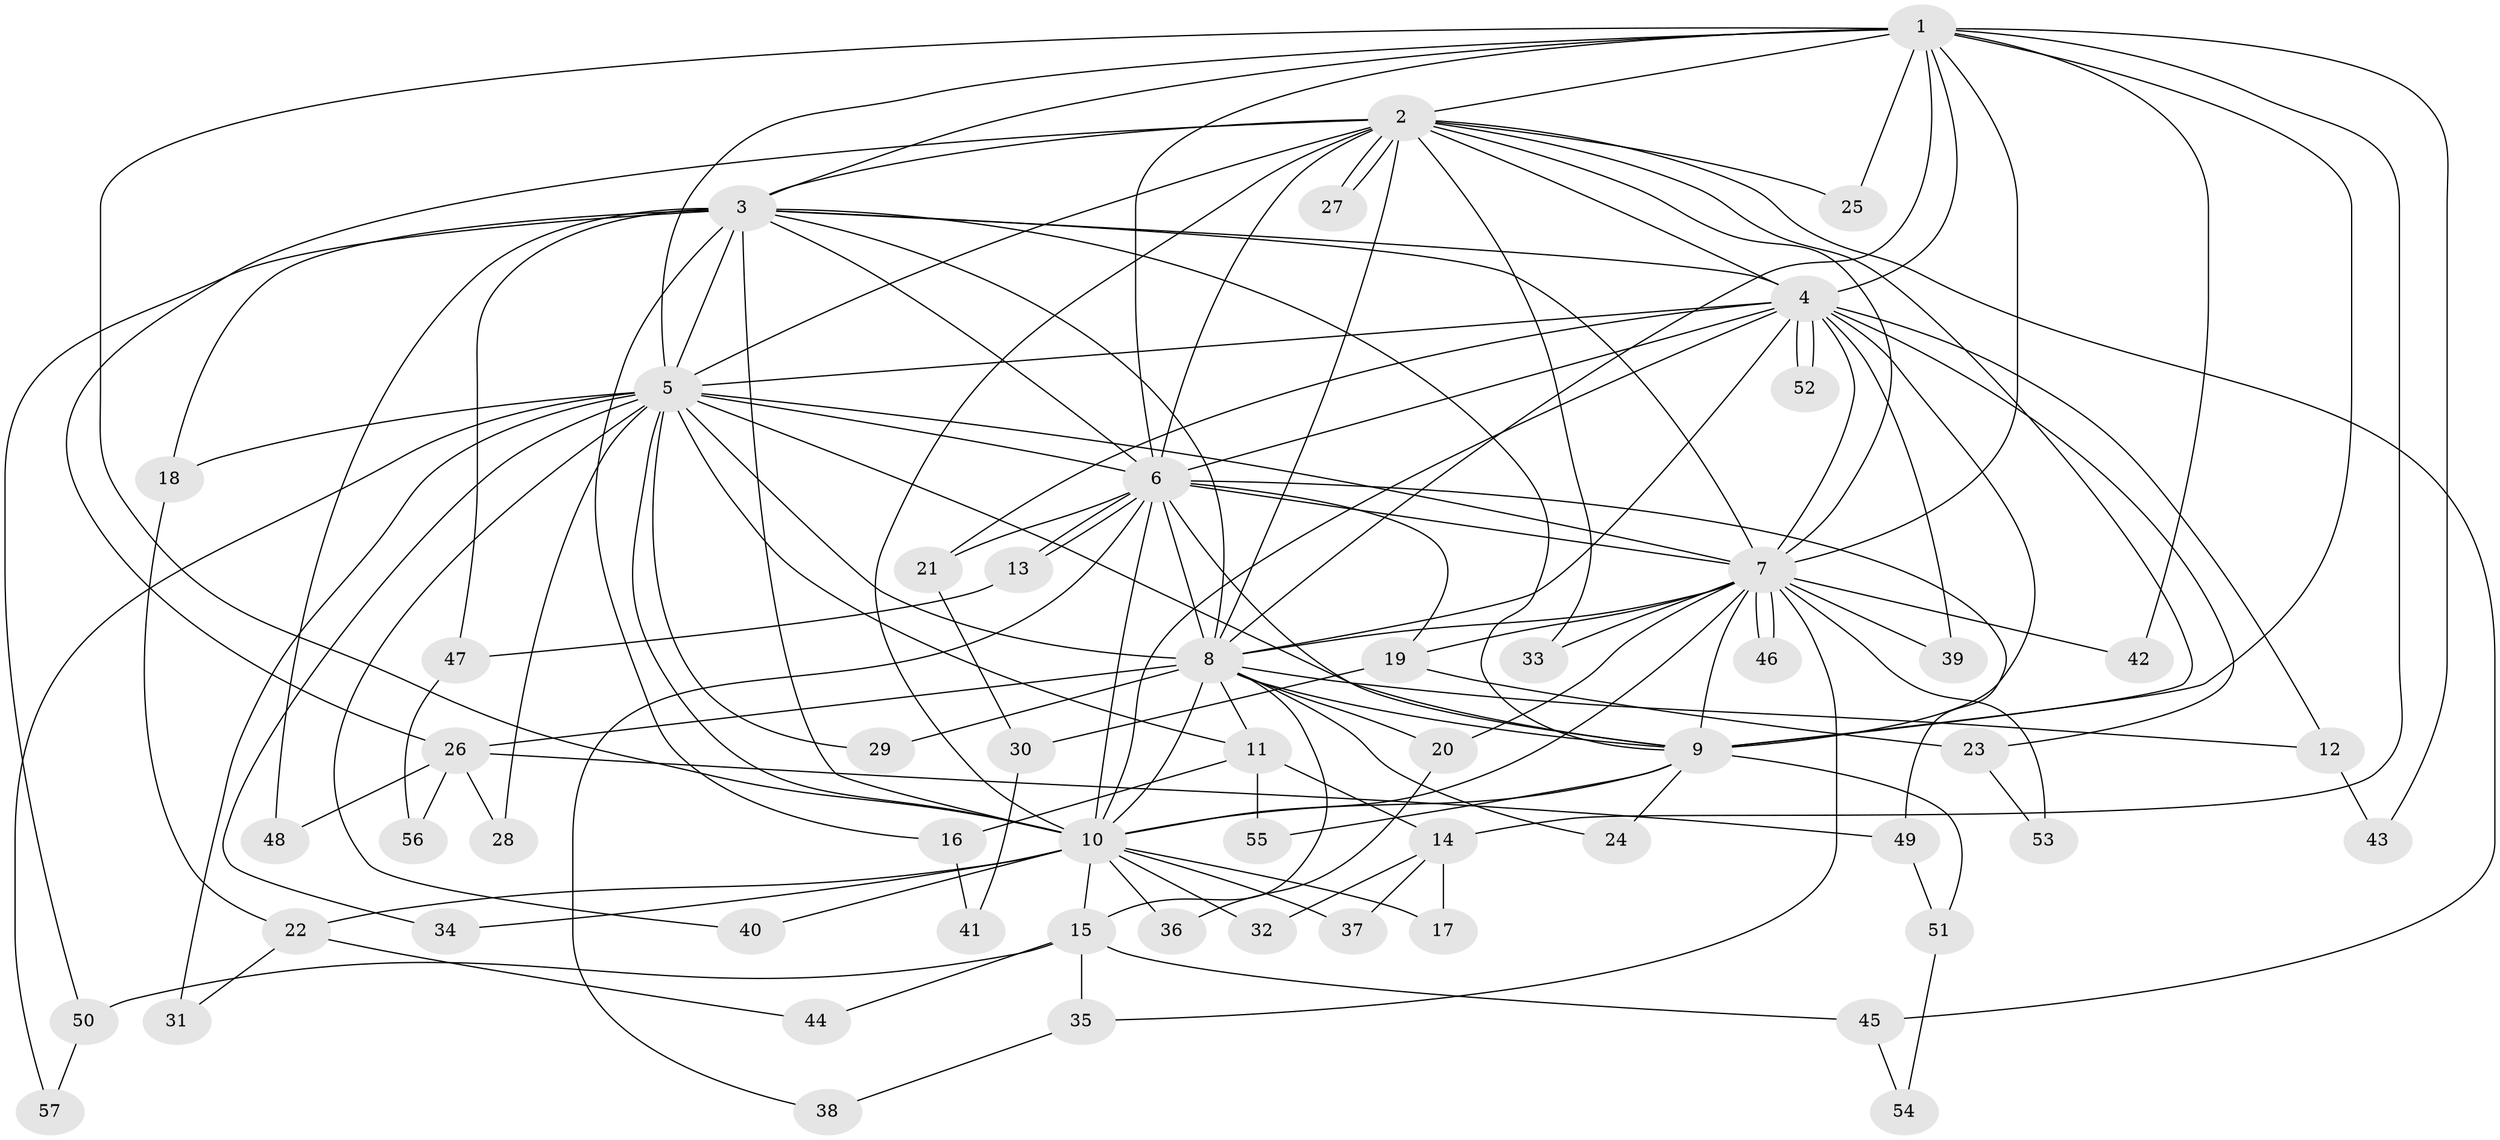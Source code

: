 // coarse degree distribution, {10: 0.02564102564102564, 17: 0.02564102564102564, 21: 0.02564102564102564, 12: 0.05128205128205128, 13: 0.05128205128205128, 5: 0.07692307692307693, 3: 0.23076923076923078, 6: 0.02564102564102564, 2: 0.38461538461538464, 4: 0.05128205128205128, 1: 0.05128205128205128}
// Generated by graph-tools (version 1.1) at 2025/17/03/04/25 18:17:26]
// undirected, 57 vertices, 139 edges
graph export_dot {
graph [start="1"]
  node [color=gray90,style=filled];
  1;
  2;
  3;
  4;
  5;
  6;
  7;
  8;
  9;
  10;
  11;
  12;
  13;
  14;
  15;
  16;
  17;
  18;
  19;
  20;
  21;
  22;
  23;
  24;
  25;
  26;
  27;
  28;
  29;
  30;
  31;
  32;
  33;
  34;
  35;
  36;
  37;
  38;
  39;
  40;
  41;
  42;
  43;
  44;
  45;
  46;
  47;
  48;
  49;
  50;
  51;
  52;
  53;
  54;
  55;
  56;
  57;
  1 -- 2;
  1 -- 3;
  1 -- 4;
  1 -- 5;
  1 -- 6;
  1 -- 7;
  1 -- 8;
  1 -- 9;
  1 -- 10;
  1 -- 14;
  1 -- 25;
  1 -- 42;
  1 -- 43;
  2 -- 3;
  2 -- 4;
  2 -- 5;
  2 -- 6;
  2 -- 7;
  2 -- 8;
  2 -- 9;
  2 -- 10;
  2 -- 25;
  2 -- 26;
  2 -- 27;
  2 -- 27;
  2 -- 33;
  2 -- 45;
  3 -- 4;
  3 -- 5;
  3 -- 6;
  3 -- 7;
  3 -- 8;
  3 -- 9;
  3 -- 10;
  3 -- 16;
  3 -- 18;
  3 -- 47;
  3 -- 48;
  3 -- 50;
  4 -- 5;
  4 -- 6;
  4 -- 7;
  4 -- 8;
  4 -- 9;
  4 -- 10;
  4 -- 12;
  4 -- 21;
  4 -- 23;
  4 -- 39;
  4 -- 52;
  4 -- 52;
  5 -- 6;
  5 -- 7;
  5 -- 8;
  5 -- 9;
  5 -- 10;
  5 -- 11;
  5 -- 18;
  5 -- 28;
  5 -- 29;
  5 -- 31;
  5 -- 34;
  5 -- 40;
  5 -- 57;
  6 -- 7;
  6 -- 8;
  6 -- 9;
  6 -- 10;
  6 -- 13;
  6 -- 13;
  6 -- 19;
  6 -- 21;
  6 -- 38;
  6 -- 49;
  7 -- 8;
  7 -- 9;
  7 -- 10;
  7 -- 19;
  7 -- 20;
  7 -- 33;
  7 -- 35;
  7 -- 39;
  7 -- 42;
  7 -- 46;
  7 -- 46;
  7 -- 53;
  8 -- 9;
  8 -- 10;
  8 -- 11;
  8 -- 12;
  8 -- 15;
  8 -- 20;
  8 -- 24;
  8 -- 26;
  8 -- 29;
  9 -- 10;
  9 -- 24;
  9 -- 51;
  9 -- 55;
  10 -- 15;
  10 -- 17;
  10 -- 22;
  10 -- 32;
  10 -- 34;
  10 -- 36;
  10 -- 37;
  10 -- 40;
  11 -- 14;
  11 -- 16;
  11 -- 55;
  12 -- 43;
  13 -- 47;
  14 -- 17;
  14 -- 32;
  14 -- 37;
  15 -- 35;
  15 -- 44;
  15 -- 45;
  15 -- 50;
  16 -- 41;
  18 -- 22;
  19 -- 23;
  19 -- 30;
  20 -- 36;
  21 -- 30;
  22 -- 31;
  22 -- 44;
  23 -- 53;
  26 -- 28;
  26 -- 48;
  26 -- 49;
  26 -- 56;
  30 -- 41;
  35 -- 38;
  45 -- 54;
  47 -- 56;
  49 -- 51;
  50 -- 57;
  51 -- 54;
}

